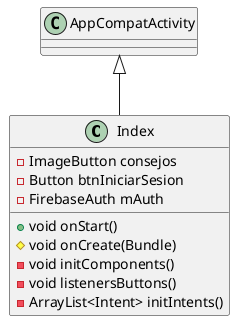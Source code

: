 @startuml
class Index {
- ImageButton consejos
- Button btnIniciarSesion
- FirebaseAuth mAuth
+ void onStart()
# void onCreate(Bundle)
- void initComponents()
- void listenersButtons()
- ArrayList<Intent> initIntents()
}


AppCompatActivity <|-- Index
@enduml
